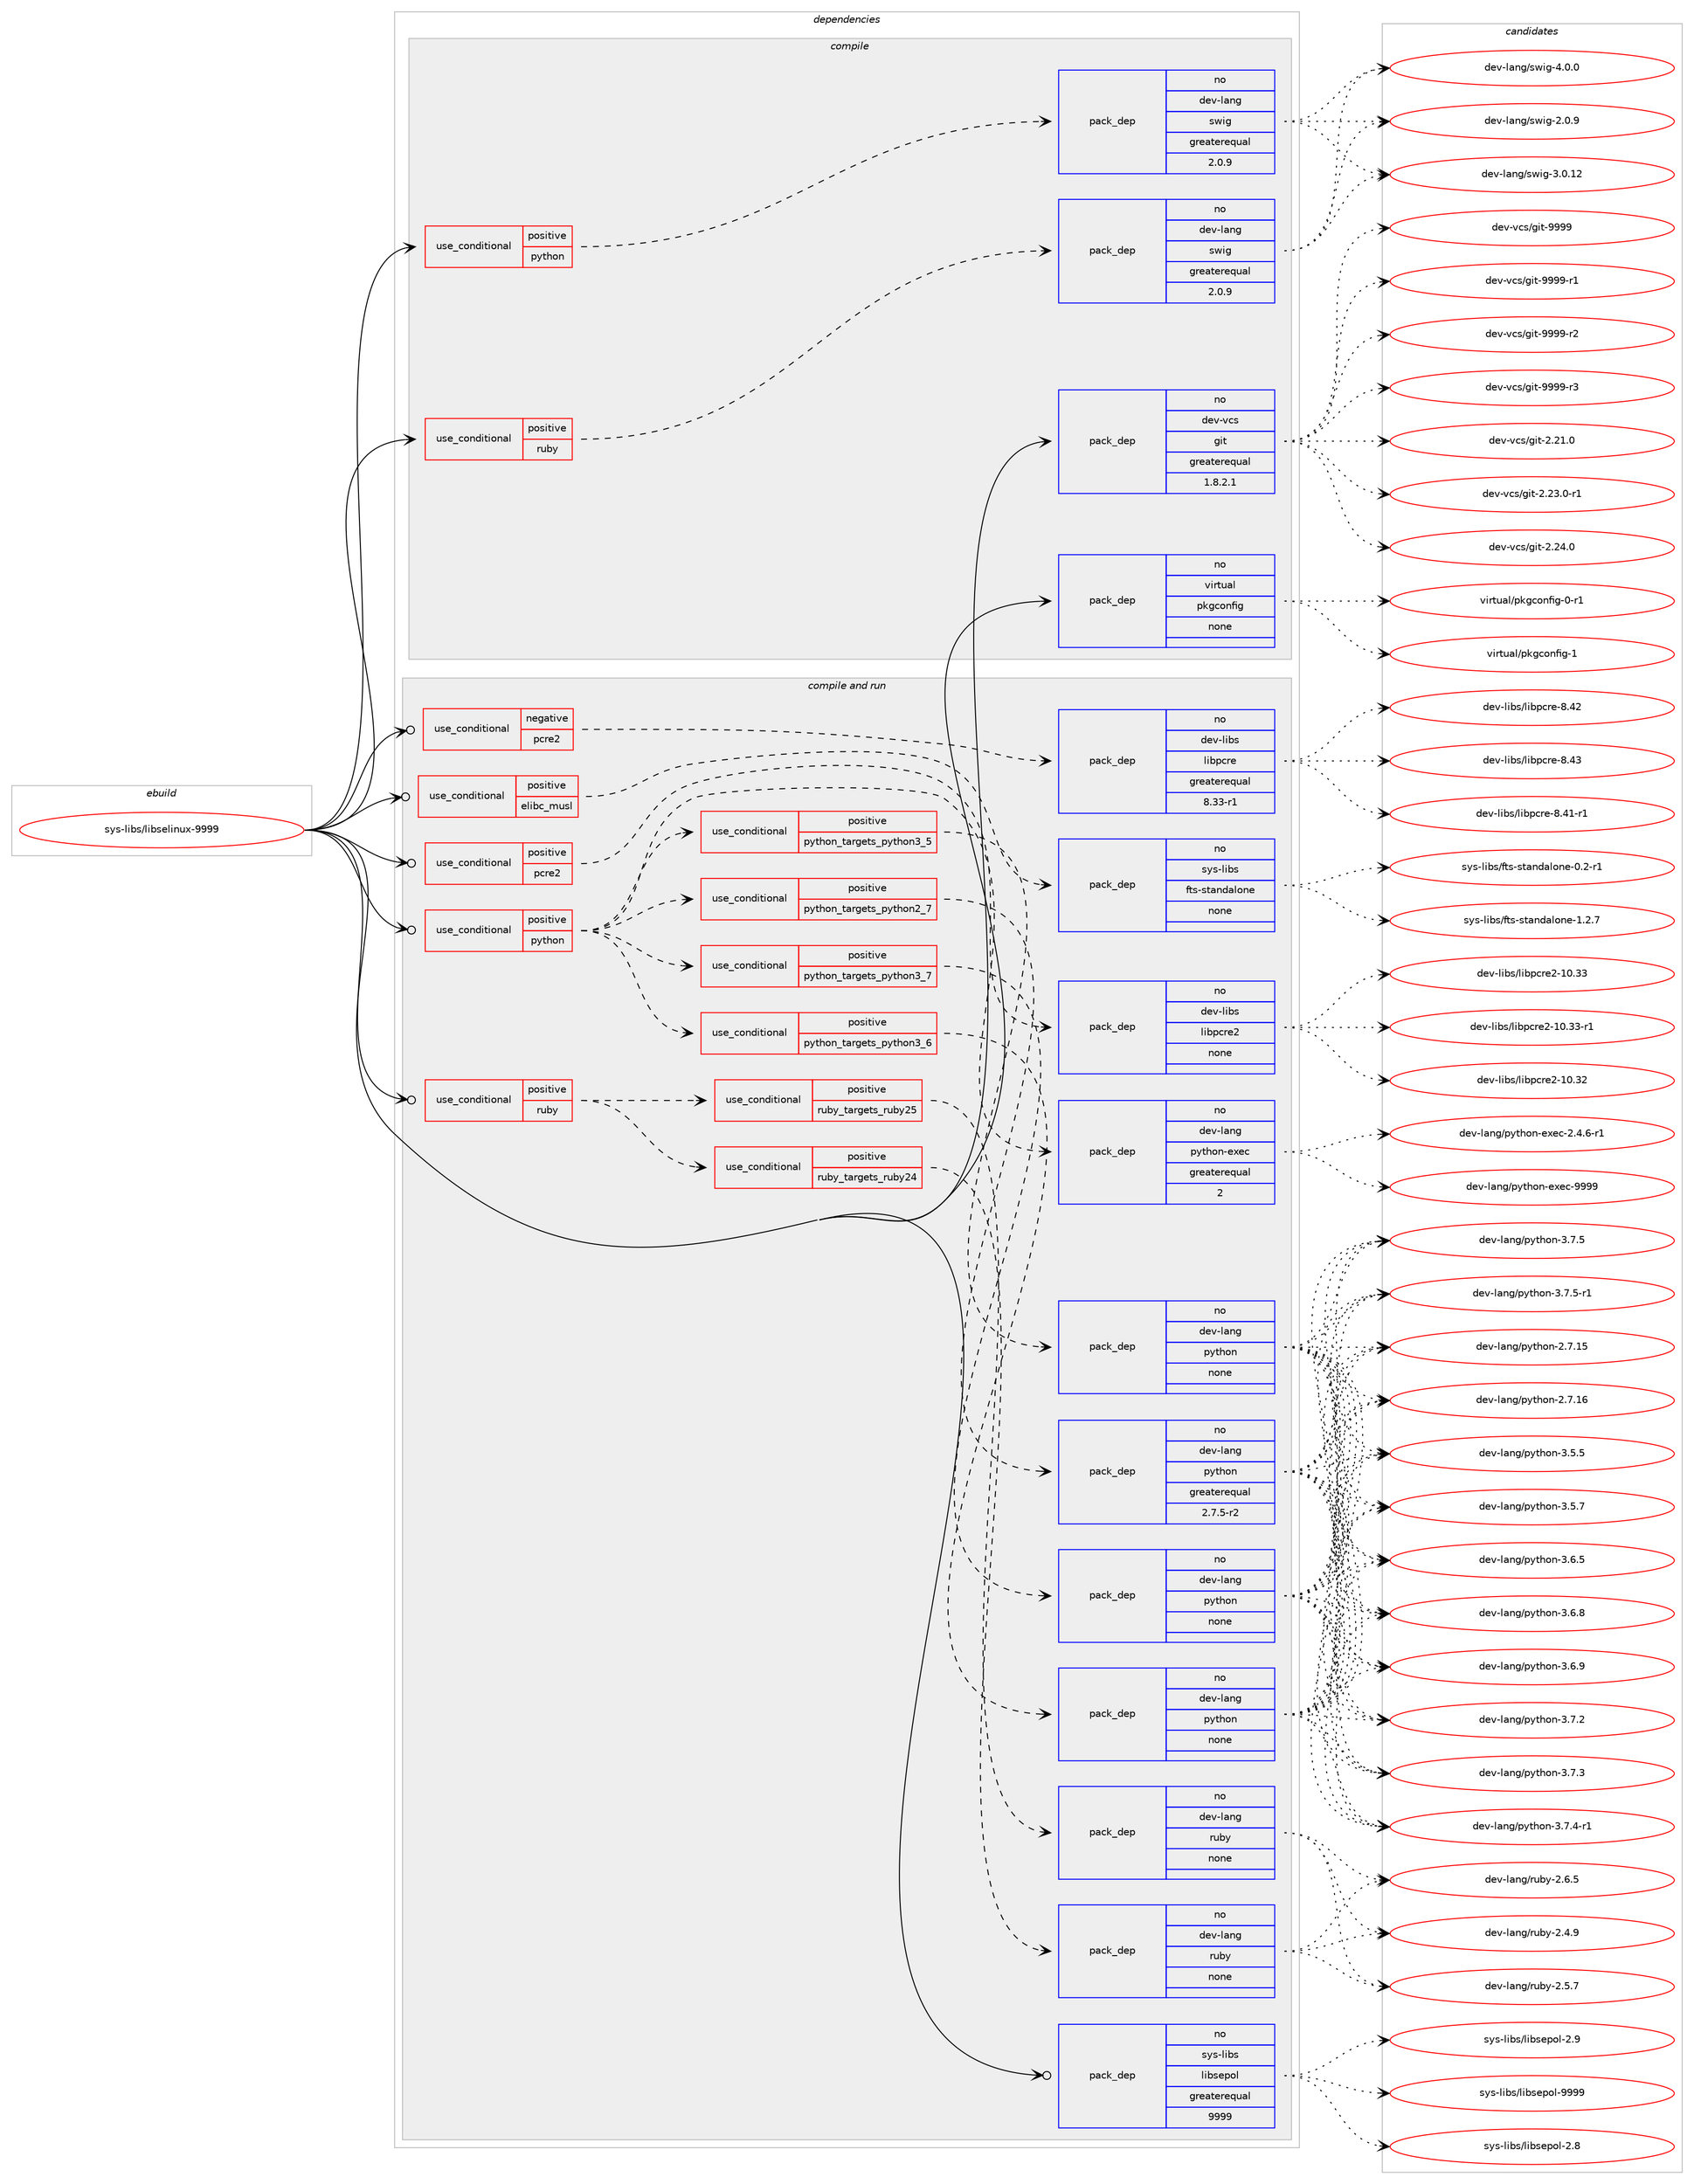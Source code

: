 digraph prolog {

# *************
# Graph options
# *************

newrank=true;
concentrate=true;
compound=true;
graph [rankdir=LR,fontname=Helvetica,fontsize=10,ranksep=1.5];#, ranksep=2.5, nodesep=0.2];
edge  [arrowhead=vee];
node  [fontname=Helvetica,fontsize=10];

# **********
# The ebuild
# **********

subgraph cluster_leftcol {
color=gray;
rank=same;
label=<<i>ebuild</i>>;
id [label="sys-libs/libselinux-9999", color=red, width=4, href="../sys-libs/libselinux-9999.svg"];
}

# ****************
# The dependencies
# ****************

subgraph cluster_midcol {
color=gray;
label=<<i>dependencies</i>>;
subgraph cluster_compile {
fillcolor="#eeeeee";
style=filled;
label=<<i>compile</i>>;
subgraph cond215813 {
dependency898143 [label=<<TABLE BORDER="0" CELLBORDER="1" CELLSPACING="0" CELLPADDING="4"><TR><TD ROWSPAN="3" CELLPADDING="10">use_conditional</TD></TR><TR><TD>positive</TD></TR><TR><TD>python</TD></TR></TABLE>>, shape=none, color=red];
subgraph pack666540 {
dependency898144 [label=<<TABLE BORDER="0" CELLBORDER="1" CELLSPACING="0" CELLPADDING="4" WIDTH="220"><TR><TD ROWSPAN="6" CELLPADDING="30">pack_dep</TD></TR><TR><TD WIDTH="110">no</TD></TR><TR><TD>dev-lang</TD></TR><TR><TD>swig</TD></TR><TR><TD>greaterequal</TD></TR><TR><TD>2.0.9</TD></TR></TABLE>>, shape=none, color=blue];
}
dependency898143:e -> dependency898144:w [weight=20,style="dashed",arrowhead="vee"];
}
id:e -> dependency898143:w [weight=20,style="solid",arrowhead="vee"];
subgraph cond215814 {
dependency898145 [label=<<TABLE BORDER="0" CELLBORDER="1" CELLSPACING="0" CELLPADDING="4"><TR><TD ROWSPAN="3" CELLPADDING="10">use_conditional</TD></TR><TR><TD>positive</TD></TR><TR><TD>ruby</TD></TR></TABLE>>, shape=none, color=red];
subgraph pack666541 {
dependency898146 [label=<<TABLE BORDER="0" CELLBORDER="1" CELLSPACING="0" CELLPADDING="4" WIDTH="220"><TR><TD ROWSPAN="6" CELLPADDING="30">pack_dep</TD></TR><TR><TD WIDTH="110">no</TD></TR><TR><TD>dev-lang</TD></TR><TR><TD>swig</TD></TR><TR><TD>greaterequal</TD></TR><TR><TD>2.0.9</TD></TR></TABLE>>, shape=none, color=blue];
}
dependency898145:e -> dependency898146:w [weight=20,style="dashed",arrowhead="vee"];
}
id:e -> dependency898145:w [weight=20,style="solid",arrowhead="vee"];
subgraph pack666542 {
dependency898147 [label=<<TABLE BORDER="0" CELLBORDER="1" CELLSPACING="0" CELLPADDING="4" WIDTH="220"><TR><TD ROWSPAN="6" CELLPADDING="30">pack_dep</TD></TR><TR><TD WIDTH="110">no</TD></TR><TR><TD>dev-vcs</TD></TR><TR><TD>git</TD></TR><TR><TD>greaterequal</TD></TR><TR><TD>1.8.2.1</TD></TR></TABLE>>, shape=none, color=blue];
}
id:e -> dependency898147:w [weight=20,style="solid",arrowhead="vee"];
subgraph pack666543 {
dependency898148 [label=<<TABLE BORDER="0" CELLBORDER="1" CELLSPACING="0" CELLPADDING="4" WIDTH="220"><TR><TD ROWSPAN="6" CELLPADDING="30">pack_dep</TD></TR><TR><TD WIDTH="110">no</TD></TR><TR><TD>virtual</TD></TR><TR><TD>pkgconfig</TD></TR><TR><TD>none</TD></TR><TR><TD></TD></TR></TABLE>>, shape=none, color=blue];
}
id:e -> dependency898148:w [weight=20,style="solid",arrowhead="vee"];
}
subgraph cluster_compileandrun {
fillcolor="#eeeeee";
style=filled;
label=<<i>compile and run</i>>;
subgraph cond215815 {
dependency898149 [label=<<TABLE BORDER="0" CELLBORDER="1" CELLSPACING="0" CELLPADDING="4"><TR><TD ROWSPAN="3" CELLPADDING="10">use_conditional</TD></TR><TR><TD>negative</TD></TR><TR><TD>pcre2</TD></TR></TABLE>>, shape=none, color=red];
subgraph pack666544 {
dependency898150 [label=<<TABLE BORDER="0" CELLBORDER="1" CELLSPACING="0" CELLPADDING="4" WIDTH="220"><TR><TD ROWSPAN="6" CELLPADDING="30">pack_dep</TD></TR><TR><TD WIDTH="110">no</TD></TR><TR><TD>dev-libs</TD></TR><TR><TD>libpcre</TD></TR><TR><TD>greaterequal</TD></TR><TR><TD>8.33-r1</TD></TR></TABLE>>, shape=none, color=blue];
}
dependency898149:e -> dependency898150:w [weight=20,style="dashed",arrowhead="vee"];
}
id:e -> dependency898149:w [weight=20,style="solid",arrowhead="odotvee"];
subgraph cond215816 {
dependency898151 [label=<<TABLE BORDER="0" CELLBORDER="1" CELLSPACING="0" CELLPADDING="4"><TR><TD ROWSPAN="3" CELLPADDING="10">use_conditional</TD></TR><TR><TD>positive</TD></TR><TR><TD>elibc_musl</TD></TR></TABLE>>, shape=none, color=red];
subgraph pack666545 {
dependency898152 [label=<<TABLE BORDER="0" CELLBORDER="1" CELLSPACING="0" CELLPADDING="4" WIDTH="220"><TR><TD ROWSPAN="6" CELLPADDING="30">pack_dep</TD></TR><TR><TD WIDTH="110">no</TD></TR><TR><TD>sys-libs</TD></TR><TR><TD>fts-standalone</TD></TR><TR><TD>none</TD></TR><TR><TD></TD></TR></TABLE>>, shape=none, color=blue];
}
dependency898151:e -> dependency898152:w [weight=20,style="dashed",arrowhead="vee"];
}
id:e -> dependency898151:w [weight=20,style="solid",arrowhead="odotvee"];
subgraph cond215817 {
dependency898153 [label=<<TABLE BORDER="0" CELLBORDER="1" CELLSPACING="0" CELLPADDING="4"><TR><TD ROWSPAN="3" CELLPADDING="10">use_conditional</TD></TR><TR><TD>positive</TD></TR><TR><TD>pcre2</TD></TR></TABLE>>, shape=none, color=red];
subgraph pack666546 {
dependency898154 [label=<<TABLE BORDER="0" CELLBORDER="1" CELLSPACING="0" CELLPADDING="4" WIDTH="220"><TR><TD ROWSPAN="6" CELLPADDING="30">pack_dep</TD></TR><TR><TD WIDTH="110">no</TD></TR><TR><TD>dev-libs</TD></TR><TR><TD>libpcre2</TD></TR><TR><TD>none</TD></TR><TR><TD></TD></TR></TABLE>>, shape=none, color=blue];
}
dependency898153:e -> dependency898154:w [weight=20,style="dashed",arrowhead="vee"];
}
id:e -> dependency898153:w [weight=20,style="solid",arrowhead="odotvee"];
subgraph cond215818 {
dependency898155 [label=<<TABLE BORDER="0" CELLBORDER="1" CELLSPACING="0" CELLPADDING="4"><TR><TD ROWSPAN="3" CELLPADDING="10">use_conditional</TD></TR><TR><TD>positive</TD></TR><TR><TD>python</TD></TR></TABLE>>, shape=none, color=red];
subgraph cond215819 {
dependency898156 [label=<<TABLE BORDER="0" CELLBORDER="1" CELLSPACING="0" CELLPADDING="4"><TR><TD ROWSPAN="3" CELLPADDING="10">use_conditional</TD></TR><TR><TD>positive</TD></TR><TR><TD>python_targets_python2_7</TD></TR></TABLE>>, shape=none, color=red];
subgraph pack666547 {
dependency898157 [label=<<TABLE BORDER="0" CELLBORDER="1" CELLSPACING="0" CELLPADDING="4" WIDTH="220"><TR><TD ROWSPAN="6" CELLPADDING="30">pack_dep</TD></TR><TR><TD WIDTH="110">no</TD></TR><TR><TD>dev-lang</TD></TR><TR><TD>python</TD></TR><TR><TD>greaterequal</TD></TR><TR><TD>2.7.5-r2</TD></TR></TABLE>>, shape=none, color=blue];
}
dependency898156:e -> dependency898157:w [weight=20,style="dashed",arrowhead="vee"];
}
dependency898155:e -> dependency898156:w [weight=20,style="dashed",arrowhead="vee"];
subgraph cond215820 {
dependency898158 [label=<<TABLE BORDER="0" CELLBORDER="1" CELLSPACING="0" CELLPADDING="4"><TR><TD ROWSPAN="3" CELLPADDING="10">use_conditional</TD></TR><TR><TD>positive</TD></TR><TR><TD>python_targets_python3_5</TD></TR></TABLE>>, shape=none, color=red];
subgraph pack666548 {
dependency898159 [label=<<TABLE BORDER="0" CELLBORDER="1" CELLSPACING="0" CELLPADDING="4" WIDTH="220"><TR><TD ROWSPAN="6" CELLPADDING="30">pack_dep</TD></TR><TR><TD WIDTH="110">no</TD></TR><TR><TD>dev-lang</TD></TR><TR><TD>python</TD></TR><TR><TD>none</TD></TR><TR><TD></TD></TR></TABLE>>, shape=none, color=blue];
}
dependency898158:e -> dependency898159:w [weight=20,style="dashed",arrowhead="vee"];
}
dependency898155:e -> dependency898158:w [weight=20,style="dashed",arrowhead="vee"];
subgraph cond215821 {
dependency898160 [label=<<TABLE BORDER="0" CELLBORDER="1" CELLSPACING="0" CELLPADDING="4"><TR><TD ROWSPAN="3" CELLPADDING="10">use_conditional</TD></TR><TR><TD>positive</TD></TR><TR><TD>python_targets_python3_6</TD></TR></TABLE>>, shape=none, color=red];
subgraph pack666549 {
dependency898161 [label=<<TABLE BORDER="0" CELLBORDER="1" CELLSPACING="0" CELLPADDING="4" WIDTH="220"><TR><TD ROWSPAN="6" CELLPADDING="30">pack_dep</TD></TR><TR><TD WIDTH="110">no</TD></TR><TR><TD>dev-lang</TD></TR><TR><TD>python</TD></TR><TR><TD>none</TD></TR><TR><TD></TD></TR></TABLE>>, shape=none, color=blue];
}
dependency898160:e -> dependency898161:w [weight=20,style="dashed",arrowhead="vee"];
}
dependency898155:e -> dependency898160:w [weight=20,style="dashed",arrowhead="vee"];
subgraph cond215822 {
dependency898162 [label=<<TABLE BORDER="0" CELLBORDER="1" CELLSPACING="0" CELLPADDING="4"><TR><TD ROWSPAN="3" CELLPADDING="10">use_conditional</TD></TR><TR><TD>positive</TD></TR><TR><TD>python_targets_python3_7</TD></TR></TABLE>>, shape=none, color=red];
subgraph pack666550 {
dependency898163 [label=<<TABLE BORDER="0" CELLBORDER="1" CELLSPACING="0" CELLPADDING="4" WIDTH="220"><TR><TD ROWSPAN="6" CELLPADDING="30">pack_dep</TD></TR><TR><TD WIDTH="110">no</TD></TR><TR><TD>dev-lang</TD></TR><TR><TD>python</TD></TR><TR><TD>none</TD></TR><TR><TD></TD></TR></TABLE>>, shape=none, color=blue];
}
dependency898162:e -> dependency898163:w [weight=20,style="dashed",arrowhead="vee"];
}
dependency898155:e -> dependency898162:w [weight=20,style="dashed",arrowhead="vee"];
subgraph pack666551 {
dependency898164 [label=<<TABLE BORDER="0" CELLBORDER="1" CELLSPACING="0" CELLPADDING="4" WIDTH="220"><TR><TD ROWSPAN="6" CELLPADDING="30">pack_dep</TD></TR><TR><TD WIDTH="110">no</TD></TR><TR><TD>dev-lang</TD></TR><TR><TD>python-exec</TD></TR><TR><TD>greaterequal</TD></TR><TR><TD>2</TD></TR></TABLE>>, shape=none, color=blue];
}
dependency898155:e -> dependency898164:w [weight=20,style="dashed",arrowhead="vee"];
}
id:e -> dependency898155:w [weight=20,style="solid",arrowhead="odotvee"];
subgraph cond215823 {
dependency898165 [label=<<TABLE BORDER="0" CELLBORDER="1" CELLSPACING="0" CELLPADDING="4"><TR><TD ROWSPAN="3" CELLPADDING="10">use_conditional</TD></TR><TR><TD>positive</TD></TR><TR><TD>ruby</TD></TR></TABLE>>, shape=none, color=red];
subgraph cond215824 {
dependency898166 [label=<<TABLE BORDER="0" CELLBORDER="1" CELLSPACING="0" CELLPADDING="4"><TR><TD ROWSPAN="3" CELLPADDING="10">use_conditional</TD></TR><TR><TD>positive</TD></TR><TR><TD>ruby_targets_ruby24</TD></TR></TABLE>>, shape=none, color=red];
subgraph pack666552 {
dependency898167 [label=<<TABLE BORDER="0" CELLBORDER="1" CELLSPACING="0" CELLPADDING="4" WIDTH="220"><TR><TD ROWSPAN="6" CELLPADDING="30">pack_dep</TD></TR><TR><TD WIDTH="110">no</TD></TR><TR><TD>dev-lang</TD></TR><TR><TD>ruby</TD></TR><TR><TD>none</TD></TR><TR><TD></TD></TR></TABLE>>, shape=none, color=blue];
}
dependency898166:e -> dependency898167:w [weight=20,style="dashed",arrowhead="vee"];
}
dependency898165:e -> dependency898166:w [weight=20,style="dashed",arrowhead="vee"];
subgraph cond215825 {
dependency898168 [label=<<TABLE BORDER="0" CELLBORDER="1" CELLSPACING="0" CELLPADDING="4"><TR><TD ROWSPAN="3" CELLPADDING="10">use_conditional</TD></TR><TR><TD>positive</TD></TR><TR><TD>ruby_targets_ruby25</TD></TR></TABLE>>, shape=none, color=red];
subgraph pack666553 {
dependency898169 [label=<<TABLE BORDER="0" CELLBORDER="1" CELLSPACING="0" CELLPADDING="4" WIDTH="220"><TR><TD ROWSPAN="6" CELLPADDING="30">pack_dep</TD></TR><TR><TD WIDTH="110">no</TD></TR><TR><TD>dev-lang</TD></TR><TR><TD>ruby</TD></TR><TR><TD>none</TD></TR><TR><TD></TD></TR></TABLE>>, shape=none, color=blue];
}
dependency898168:e -> dependency898169:w [weight=20,style="dashed",arrowhead="vee"];
}
dependency898165:e -> dependency898168:w [weight=20,style="dashed",arrowhead="vee"];
}
id:e -> dependency898165:w [weight=20,style="solid",arrowhead="odotvee"];
subgraph pack666554 {
dependency898170 [label=<<TABLE BORDER="0" CELLBORDER="1" CELLSPACING="0" CELLPADDING="4" WIDTH="220"><TR><TD ROWSPAN="6" CELLPADDING="30">pack_dep</TD></TR><TR><TD WIDTH="110">no</TD></TR><TR><TD>sys-libs</TD></TR><TR><TD>libsepol</TD></TR><TR><TD>greaterequal</TD></TR><TR><TD>9999</TD></TR></TABLE>>, shape=none, color=blue];
}
id:e -> dependency898170:w [weight=20,style="solid",arrowhead="odotvee"];
}
subgraph cluster_run {
fillcolor="#eeeeee";
style=filled;
label=<<i>run</i>>;
}
}

# **************
# The candidates
# **************

subgraph cluster_choices {
rank=same;
color=gray;
label=<<i>candidates</i>>;

subgraph choice666540 {
color=black;
nodesep=1;
choice100101118451089711010347115119105103455046484657 [label="dev-lang/swig-2.0.9", color=red, width=4,href="../dev-lang/swig-2.0.9.svg"];
choice10010111845108971101034711511910510345514648464950 [label="dev-lang/swig-3.0.12", color=red, width=4,href="../dev-lang/swig-3.0.12.svg"];
choice100101118451089711010347115119105103455246484648 [label="dev-lang/swig-4.0.0", color=red, width=4,href="../dev-lang/swig-4.0.0.svg"];
dependency898144:e -> choice100101118451089711010347115119105103455046484657:w [style=dotted,weight="100"];
dependency898144:e -> choice10010111845108971101034711511910510345514648464950:w [style=dotted,weight="100"];
dependency898144:e -> choice100101118451089711010347115119105103455246484648:w [style=dotted,weight="100"];
}
subgraph choice666541 {
color=black;
nodesep=1;
choice100101118451089711010347115119105103455046484657 [label="dev-lang/swig-2.0.9", color=red, width=4,href="../dev-lang/swig-2.0.9.svg"];
choice10010111845108971101034711511910510345514648464950 [label="dev-lang/swig-3.0.12", color=red, width=4,href="../dev-lang/swig-3.0.12.svg"];
choice100101118451089711010347115119105103455246484648 [label="dev-lang/swig-4.0.0", color=red, width=4,href="../dev-lang/swig-4.0.0.svg"];
dependency898146:e -> choice100101118451089711010347115119105103455046484657:w [style=dotted,weight="100"];
dependency898146:e -> choice10010111845108971101034711511910510345514648464950:w [style=dotted,weight="100"];
dependency898146:e -> choice100101118451089711010347115119105103455246484648:w [style=dotted,weight="100"];
}
subgraph choice666542 {
color=black;
nodesep=1;
choice10010111845118991154710310511645504650494648 [label="dev-vcs/git-2.21.0", color=red, width=4,href="../dev-vcs/git-2.21.0.svg"];
choice100101118451189911547103105116455046505146484511449 [label="dev-vcs/git-2.23.0-r1", color=red, width=4,href="../dev-vcs/git-2.23.0-r1.svg"];
choice10010111845118991154710310511645504650524648 [label="dev-vcs/git-2.24.0", color=red, width=4,href="../dev-vcs/git-2.24.0.svg"];
choice1001011184511899115471031051164557575757 [label="dev-vcs/git-9999", color=red, width=4,href="../dev-vcs/git-9999.svg"];
choice10010111845118991154710310511645575757574511449 [label="dev-vcs/git-9999-r1", color=red, width=4,href="../dev-vcs/git-9999-r1.svg"];
choice10010111845118991154710310511645575757574511450 [label="dev-vcs/git-9999-r2", color=red, width=4,href="../dev-vcs/git-9999-r2.svg"];
choice10010111845118991154710310511645575757574511451 [label="dev-vcs/git-9999-r3", color=red, width=4,href="../dev-vcs/git-9999-r3.svg"];
dependency898147:e -> choice10010111845118991154710310511645504650494648:w [style=dotted,weight="100"];
dependency898147:e -> choice100101118451189911547103105116455046505146484511449:w [style=dotted,weight="100"];
dependency898147:e -> choice10010111845118991154710310511645504650524648:w [style=dotted,weight="100"];
dependency898147:e -> choice1001011184511899115471031051164557575757:w [style=dotted,weight="100"];
dependency898147:e -> choice10010111845118991154710310511645575757574511449:w [style=dotted,weight="100"];
dependency898147:e -> choice10010111845118991154710310511645575757574511450:w [style=dotted,weight="100"];
dependency898147:e -> choice10010111845118991154710310511645575757574511451:w [style=dotted,weight="100"];
}
subgraph choice666543 {
color=black;
nodesep=1;
choice11810511411611797108471121071039911111010210510345484511449 [label="virtual/pkgconfig-0-r1", color=red, width=4,href="../virtual/pkgconfig-0-r1.svg"];
choice1181051141161179710847112107103991111101021051034549 [label="virtual/pkgconfig-1", color=red, width=4,href="../virtual/pkgconfig-1.svg"];
dependency898148:e -> choice11810511411611797108471121071039911111010210510345484511449:w [style=dotted,weight="100"];
dependency898148:e -> choice1181051141161179710847112107103991111101021051034549:w [style=dotted,weight="100"];
}
subgraph choice666544 {
color=black;
nodesep=1;
choice100101118451081059811547108105981129911410145564652494511449 [label="dev-libs/libpcre-8.41-r1", color=red, width=4,href="../dev-libs/libpcre-8.41-r1.svg"];
choice10010111845108105981154710810598112991141014556465250 [label="dev-libs/libpcre-8.42", color=red, width=4,href="../dev-libs/libpcre-8.42.svg"];
choice10010111845108105981154710810598112991141014556465251 [label="dev-libs/libpcre-8.43", color=red, width=4,href="../dev-libs/libpcre-8.43.svg"];
dependency898150:e -> choice100101118451081059811547108105981129911410145564652494511449:w [style=dotted,weight="100"];
dependency898150:e -> choice10010111845108105981154710810598112991141014556465250:w [style=dotted,weight="100"];
dependency898150:e -> choice10010111845108105981154710810598112991141014556465251:w [style=dotted,weight="100"];
}
subgraph choice666545 {
color=black;
nodesep=1;
choice115121115451081059811547102116115451151169711010097108111110101454846504511449 [label="sys-libs/fts-standalone-0.2-r1", color=red, width=4,href="../sys-libs/fts-standalone-0.2-r1.svg"];
choice115121115451081059811547102116115451151169711010097108111110101454946504655 [label="sys-libs/fts-standalone-1.2.7", color=red, width=4,href="../sys-libs/fts-standalone-1.2.7.svg"];
dependency898152:e -> choice115121115451081059811547102116115451151169711010097108111110101454846504511449:w [style=dotted,weight="100"];
dependency898152:e -> choice115121115451081059811547102116115451151169711010097108111110101454946504655:w [style=dotted,weight="100"];
}
subgraph choice666546 {
color=black;
nodesep=1;
choice100101118451081059811547108105981129911410150454948465150 [label="dev-libs/libpcre2-10.32", color=red, width=4,href="../dev-libs/libpcre2-10.32.svg"];
choice100101118451081059811547108105981129911410150454948465151 [label="dev-libs/libpcre2-10.33", color=red, width=4,href="../dev-libs/libpcre2-10.33.svg"];
choice1001011184510810598115471081059811299114101504549484651514511449 [label="dev-libs/libpcre2-10.33-r1", color=red, width=4,href="../dev-libs/libpcre2-10.33-r1.svg"];
dependency898154:e -> choice100101118451081059811547108105981129911410150454948465150:w [style=dotted,weight="100"];
dependency898154:e -> choice100101118451081059811547108105981129911410150454948465151:w [style=dotted,weight="100"];
dependency898154:e -> choice1001011184510810598115471081059811299114101504549484651514511449:w [style=dotted,weight="100"];
}
subgraph choice666547 {
color=black;
nodesep=1;
choice10010111845108971101034711212111610411111045504655464953 [label="dev-lang/python-2.7.15", color=red, width=4,href="../dev-lang/python-2.7.15.svg"];
choice10010111845108971101034711212111610411111045504655464954 [label="dev-lang/python-2.7.16", color=red, width=4,href="../dev-lang/python-2.7.16.svg"];
choice100101118451089711010347112121116104111110455146534653 [label="dev-lang/python-3.5.5", color=red, width=4,href="../dev-lang/python-3.5.5.svg"];
choice100101118451089711010347112121116104111110455146534655 [label="dev-lang/python-3.5.7", color=red, width=4,href="../dev-lang/python-3.5.7.svg"];
choice100101118451089711010347112121116104111110455146544653 [label="dev-lang/python-3.6.5", color=red, width=4,href="../dev-lang/python-3.6.5.svg"];
choice100101118451089711010347112121116104111110455146544656 [label="dev-lang/python-3.6.8", color=red, width=4,href="../dev-lang/python-3.6.8.svg"];
choice100101118451089711010347112121116104111110455146544657 [label="dev-lang/python-3.6.9", color=red, width=4,href="../dev-lang/python-3.6.9.svg"];
choice100101118451089711010347112121116104111110455146554650 [label="dev-lang/python-3.7.2", color=red, width=4,href="../dev-lang/python-3.7.2.svg"];
choice100101118451089711010347112121116104111110455146554651 [label="dev-lang/python-3.7.3", color=red, width=4,href="../dev-lang/python-3.7.3.svg"];
choice1001011184510897110103471121211161041111104551465546524511449 [label="dev-lang/python-3.7.4-r1", color=red, width=4,href="../dev-lang/python-3.7.4-r1.svg"];
choice100101118451089711010347112121116104111110455146554653 [label="dev-lang/python-3.7.5", color=red, width=4,href="../dev-lang/python-3.7.5.svg"];
choice1001011184510897110103471121211161041111104551465546534511449 [label="dev-lang/python-3.7.5-r1", color=red, width=4,href="../dev-lang/python-3.7.5-r1.svg"];
dependency898157:e -> choice10010111845108971101034711212111610411111045504655464953:w [style=dotted,weight="100"];
dependency898157:e -> choice10010111845108971101034711212111610411111045504655464954:w [style=dotted,weight="100"];
dependency898157:e -> choice100101118451089711010347112121116104111110455146534653:w [style=dotted,weight="100"];
dependency898157:e -> choice100101118451089711010347112121116104111110455146534655:w [style=dotted,weight="100"];
dependency898157:e -> choice100101118451089711010347112121116104111110455146544653:w [style=dotted,weight="100"];
dependency898157:e -> choice100101118451089711010347112121116104111110455146544656:w [style=dotted,weight="100"];
dependency898157:e -> choice100101118451089711010347112121116104111110455146544657:w [style=dotted,weight="100"];
dependency898157:e -> choice100101118451089711010347112121116104111110455146554650:w [style=dotted,weight="100"];
dependency898157:e -> choice100101118451089711010347112121116104111110455146554651:w [style=dotted,weight="100"];
dependency898157:e -> choice1001011184510897110103471121211161041111104551465546524511449:w [style=dotted,weight="100"];
dependency898157:e -> choice100101118451089711010347112121116104111110455146554653:w [style=dotted,weight="100"];
dependency898157:e -> choice1001011184510897110103471121211161041111104551465546534511449:w [style=dotted,weight="100"];
}
subgraph choice666548 {
color=black;
nodesep=1;
choice10010111845108971101034711212111610411111045504655464953 [label="dev-lang/python-2.7.15", color=red, width=4,href="../dev-lang/python-2.7.15.svg"];
choice10010111845108971101034711212111610411111045504655464954 [label="dev-lang/python-2.7.16", color=red, width=4,href="../dev-lang/python-2.7.16.svg"];
choice100101118451089711010347112121116104111110455146534653 [label="dev-lang/python-3.5.5", color=red, width=4,href="../dev-lang/python-3.5.5.svg"];
choice100101118451089711010347112121116104111110455146534655 [label="dev-lang/python-3.5.7", color=red, width=4,href="../dev-lang/python-3.5.7.svg"];
choice100101118451089711010347112121116104111110455146544653 [label="dev-lang/python-3.6.5", color=red, width=4,href="../dev-lang/python-3.6.5.svg"];
choice100101118451089711010347112121116104111110455146544656 [label="dev-lang/python-3.6.8", color=red, width=4,href="../dev-lang/python-3.6.8.svg"];
choice100101118451089711010347112121116104111110455146544657 [label="dev-lang/python-3.6.9", color=red, width=4,href="../dev-lang/python-3.6.9.svg"];
choice100101118451089711010347112121116104111110455146554650 [label="dev-lang/python-3.7.2", color=red, width=4,href="../dev-lang/python-3.7.2.svg"];
choice100101118451089711010347112121116104111110455146554651 [label="dev-lang/python-3.7.3", color=red, width=4,href="../dev-lang/python-3.7.3.svg"];
choice1001011184510897110103471121211161041111104551465546524511449 [label="dev-lang/python-3.7.4-r1", color=red, width=4,href="../dev-lang/python-3.7.4-r1.svg"];
choice100101118451089711010347112121116104111110455146554653 [label="dev-lang/python-3.7.5", color=red, width=4,href="../dev-lang/python-3.7.5.svg"];
choice1001011184510897110103471121211161041111104551465546534511449 [label="dev-lang/python-3.7.5-r1", color=red, width=4,href="../dev-lang/python-3.7.5-r1.svg"];
dependency898159:e -> choice10010111845108971101034711212111610411111045504655464953:w [style=dotted,weight="100"];
dependency898159:e -> choice10010111845108971101034711212111610411111045504655464954:w [style=dotted,weight="100"];
dependency898159:e -> choice100101118451089711010347112121116104111110455146534653:w [style=dotted,weight="100"];
dependency898159:e -> choice100101118451089711010347112121116104111110455146534655:w [style=dotted,weight="100"];
dependency898159:e -> choice100101118451089711010347112121116104111110455146544653:w [style=dotted,weight="100"];
dependency898159:e -> choice100101118451089711010347112121116104111110455146544656:w [style=dotted,weight="100"];
dependency898159:e -> choice100101118451089711010347112121116104111110455146544657:w [style=dotted,weight="100"];
dependency898159:e -> choice100101118451089711010347112121116104111110455146554650:w [style=dotted,weight="100"];
dependency898159:e -> choice100101118451089711010347112121116104111110455146554651:w [style=dotted,weight="100"];
dependency898159:e -> choice1001011184510897110103471121211161041111104551465546524511449:w [style=dotted,weight="100"];
dependency898159:e -> choice100101118451089711010347112121116104111110455146554653:w [style=dotted,weight="100"];
dependency898159:e -> choice1001011184510897110103471121211161041111104551465546534511449:w [style=dotted,weight="100"];
}
subgraph choice666549 {
color=black;
nodesep=1;
choice10010111845108971101034711212111610411111045504655464953 [label="dev-lang/python-2.7.15", color=red, width=4,href="../dev-lang/python-2.7.15.svg"];
choice10010111845108971101034711212111610411111045504655464954 [label="dev-lang/python-2.7.16", color=red, width=4,href="../dev-lang/python-2.7.16.svg"];
choice100101118451089711010347112121116104111110455146534653 [label="dev-lang/python-3.5.5", color=red, width=4,href="../dev-lang/python-3.5.5.svg"];
choice100101118451089711010347112121116104111110455146534655 [label="dev-lang/python-3.5.7", color=red, width=4,href="../dev-lang/python-3.5.7.svg"];
choice100101118451089711010347112121116104111110455146544653 [label="dev-lang/python-3.6.5", color=red, width=4,href="../dev-lang/python-3.6.5.svg"];
choice100101118451089711010347112121116104111110455146544656 [label="dev-lang/python-3.6.8", color=red, width=4,href="../dev-lang/python-3.6.8.svg"];
choice100101118451089711010347112121116104111110455146544657 [label="dev-lang/python-3.6.9", color=red, width=4,href="../dev-lang/python-3.6.9.svg"];
choice100101118451089711010347112121116104111110455146554650 [label="dev-lang/python-3.7.2", color=red, width=4,href="../dev-lang/python-3.7.2.svg"];
choice100101118451089711010347112121116104111110455146554651 [label="dev-lang/python-3.7.3", color=red, width=4,href="../dev-lang/python-3.7.3.svg"];
choice1001011184510897110103471121211161041111104551465546524511449 [label="dev-lang/python-3.7.4-r1", color=red, width=4,href="../dev-lang/python-3.7.4-r1.svg"];
choice100101118451089711010347112121116104111110455146554653 [label="dev-lang/python-3.7.5", color=red, width=4,href="../dev-lang/python-3.7.5.svg"];
choice1001011184510897110103471121211161041111104551465546534511449 [label="dev-lang/python-3.7.5-r1", color=red, width=4,href="../dev-lang/python-3.7.5-r1.svg"];
dependency898161:e -> choice10010111845108971101034711212111610411111045504655464953:w [style=dotted,weight="100"];
dependency898161:e -> choice10010111845108971101034711212111610411111045504655464954:w [style=dotted,weight="100"];
dependency898161:e -> choice100101118451089711010347112121116104111110455146534653:w [style=dotted,weight="100"];
dependency898161:e -> choice100101118451089711010347112121116104111110455146534655:w [style=dotted,weight="100"];
dependency898161:e -> choice100101118451089711010347112121116104111110455146544653:w [style=dotted,weight="100"];
dependency898161:e -> choice100101118451089711010347112121116104111110455146544656:w [style=dotted,weight="100"];
dependency898161:e -> choice100101118451089711010347112121116104111110455146544657:w [style=dotted,weight="100"];
dependency898161:e -> choice100101118451089711010347112121116104111110455146554650:w [style=dotted,weight="100"];
dependency898161:e -> choice100101118451089711010347112121116104111110455146554651:w [style=dotted,weight="100"];
dependency898161:e -> choice1001011184510897110103471121211161041111104551465546524511449:w [style=dotted,weight="100"];
dependency898161:e -> choice100101118451089711010347112121116104111110455146554653:w [style=dotted,weight="100"];
dependency898161:e -> choice1001011184510897110103471121211161041111104551465546534511449:w [style=dotted,weight="100"];
}
subgraph choice666550 {
color=black;
nodesep=1;
choice10010111845108971101034711212111610411111045504655464953 [label="dev-lang/python-2.7.15", color=red, width=4,href="../dev-lang/python-2.7.15.svg"];
choice10010111845108971101034711212111610411111045504655464954 [label="dev-lang/python-2.7.16", color=red, width=4,href="../dev-lang/python-2.7.16.svg"];
choice100101118451089711010347112121116104111110455146534653 [label="dev-lang/python-3.5.5", color=red, width=4,href="../dev-lang/python-3.5.5.svg"];
choice100101118451089711010347112121116104111110455146534655 [label="dev-lang/python-3.5.7", color=red, width=4,href="../dev-lang/python-3.5.7.svg"];
choice100101118451089711010347112121116104111110455146544653 [label="dev-lang/python-3.6.5", color=red, width=4,href="../dev-lang/python-3.6.5.svg"];
choice100101118451089711010347112121116104111110455146544656 [label="dev-lang/python-3.6.8", color=red, width=4,href="../dev-lang/python-3.6.8.svg"];
choice100101118451089711010347112121116104111110455146544657 [label="dev-lang/python-3.6.9", color=red, width=4,href="../dev-lang/python-3.6.9.svg"];
choice100101118451089711010347112121116104111110455146554650 [label="dev-lang/python-3.7.2", color=red, width=4,href="../dev-lang/python-3.7.2.svg"];
choice100101118451089711010347112121116104111110455146554651 [label="dev-lang/python-3.7.3", color=red, width=4,href="../dev-lang/python-3.7.3.svg"];
choice1001011184510897110103471121211161041111104551465546524511449 [label="dev-lang/python-3.7.4-r1", color=red, width=4,href="../dev-lang/python-3.7.4-r1.svg"];
choice100101118451089711010347112121116104111110455146554653 [label="dev-lang/python-3.7.5", color=red, width=4,href="../dev-lang/python-3.7.5.svg"];
choice1001011184510897110103471121211161041111104551465546534511449 [label="dev-lang/python-3.7.5-r1", color=red, width=4,href="../dev-lang/python-3.7.5-r1.svg"];
dependency898163:e -> choice10010111845108971101034711212111610411111045504655464953:w [style=dotted,weight="100"];
dependency898163:e -> choice10010111845108971101034711212111610411111045504655464954:w [style=dotted,weight="100"];
dependency898163:e -> choice100101118451089711010347112121116104111110455146534653:w [style=dotted,weight="100"];
dependency898163:e -> choice100101118451089711010347112121116104111110455146534655:w [style=dotted,weight="100"];
dependency898163:e -> choice100101118451089711010347112121116104111110455146544653:w [style=dotted,weight="100"];
dependency898163:e -> choice100101118451089711010347112121116104111110455146544656:w [style=dotted,weight="100"];
dependency898163:e -> choice100101118451089711010347112121116104111110455146544657:w [style=dotted,weight="100"];
dependency898163:e -> choice100101118451089711010347112121116104111110455146554650:w [style=dotted,weight="100"];
dependency898163:e -> choice100101118451089711010347112121116104111110455146554651:w [style=dotted,weight="100"];
dependency898163:e -> choice1001011184510897110103471121211161041111104551465546524511449:w [style=dotted,weight="100"];
dependency898163:e -> choice100101118451089711010347112121116104111110455146554653:w [style=dotted,weight="100"];
dependency898163:e -> choice1001011184510897110103471121211161041111104551465546534511449:w [style=dotted,weight="100"];
}
subgraph choice666551 {
color=black;
nodesep=1;
choice10010111845108971101034711212111610411111045101120101994550465246544511449 [label="dev-lang/python-exec-2.4.6-r1", color=red, width=4,href="../dev-lang/python-exec-2.4.6-r1.svg"];
choice10010111845108971101034711212111610411111045101120101994557575757 [label="dev-lang/python-exec-9999", color=red, width=4,href="../dev-lang/python-exec-9999.svg"];
dependency898164:e -> choice10010111845108971101034711212111610411111045101120101994550465246544511449:w [style=dotted,weight="100"];
dependency898164:e -> choice10010111845108971101034711212111610411111045101120101994557575757:w [style=dotted,weight="100"];
}
subgraph choice666552 {
color=black;
nodesep=1;
choice10010111845108971101034711411798121455046524657 [label="dev-lang/ruby-2.4.9", color=red, width=4,href="../dev-lang/ruby-2.4.9.svg"];
choice10010111845108971101034711411798121455046534655 [label="dev-lang/ruby-2.5.7", color=red, width=4,href="../dev-lang/ruby-2.5.7.svg"];
choice10010111845108971101034711411798121455046544653 [label="dev-lang/ruby-2.6.5", color=red, width=4,href="../dev-lang/ruby-2.6.5.svg"];
dependency898167:e -> choice10010111845108971101034711411798121455046524657:w [style=dotted,weight="100"];
dependency898167:e -> choice10010111845108971101034711411798121455046534655:w [style=dotted,weight="100"];
dependency898167:e -> choice10010111845108971101034711411798121455046544653:w [style=dotted,weight="100"];
}
subgraph choice666553 {
color=black;
nodesep=1;
choice10010111845108971101034711411798121455046524657 [label="dev-lang/ruby-2.4.9", color=red, width=4,href="../dev-lang/ruby-2.4.9.svg"];
choice10010111845108971101034711411798121455046534655 [label="dev-lang/ruby-2.5.7", color=red, width=4,href="../dev-lang/ruby-2.5.7.svg"];
choice10010111845108971101034711411798121455046544653 [label="dev-lang/ruby-2.6.5", color=red, width=4,href="../dev-lang/ruby-2.6.5.svg"];
dependency898169:e -> choice10010111845108971101034711411798121455046524657:w [style=dotted,weight="100"];
dependency898169:e -> choice10010111845108971101034711411798121455046534655:w [style=dotted,weight="100"];
dependency898169:e -> choice10010111845108971101034711411798121455046544653:w [style=dotted,weight="100"];
}
subgraph choice666554 {
color=black;
nodesep=1;
choice1151211154510810598115471081059811510111211110845504656 [label="sys-libs/libsepol-2.8", color=red, width=4,href="../sys-libs/libsepol-2.8.svg"];
choice1151211154510810598115471081059811510111211110845504657 [label="sys-libs/libsepol-2.9", color=red, width=4,href="../sys-libs/libsepol-2.9.svg"];
choice115121115451081059811547108105981151011121111084557575757 [label="sys-libs/libsepol-9999", color=red, width=4,href="../sys-libs/libsepol-9999.svg"];
dependency898170:e -> choice1151211154510810598115471081059811510111211110845504656:w [style=dotted,weight="100"];
dependency898170:e -> choice1151211154510810598115471081059811510111211110845504657:w [style=dotted,weight="100"];
dependency898170:e -> choice115121115451081059811547108105981151011121111084557575757:w [style=dotted,weight="100"];
}
}

}

